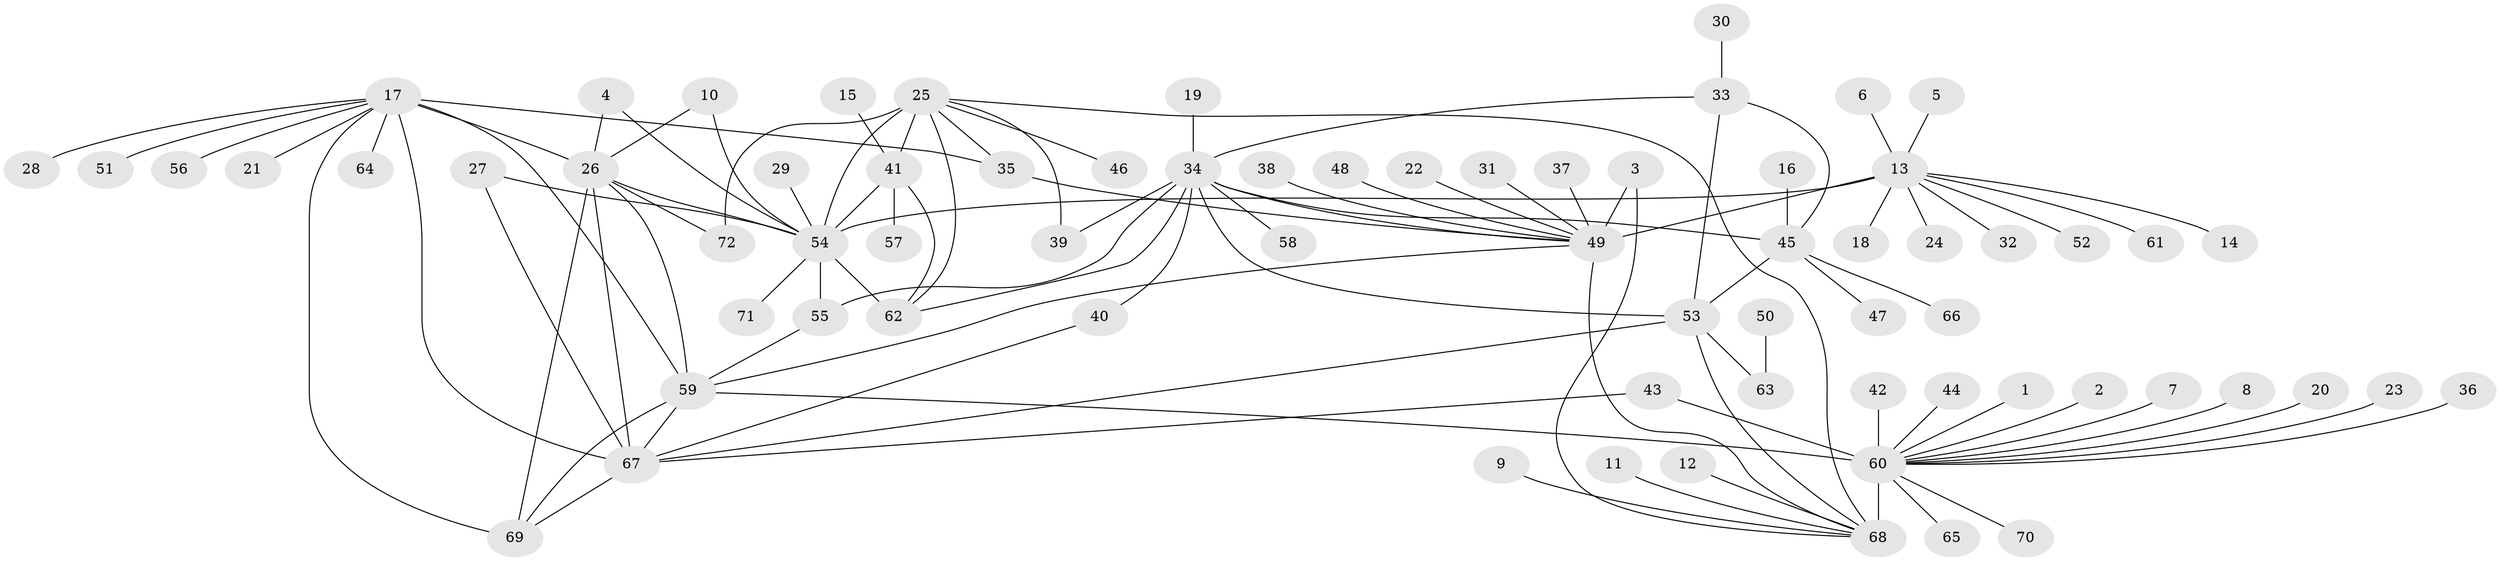 // original degree distribution, {8: 0.04895104895104895, 9: 0.055944055944055944, 11: 0.03496503496503497, 12: 0.02097902097902098, 7: 0.03496503496503497, 13: 0.013986013986013986, 10: 0.013986013986013986, 6: 0.006993006993006993, 14: 0.006993006993006993, 15: 0.006993006993006993, 3: 0.03496503496503497, 1: 0.6013986013986014, 2: 0.11888111888111888}
// Generated by graph-tools (version 1.1) at 2025/02/03/09/25 03:02:47]
// undirected, 72 vertices, 101 edges
graph export_dot {
graph [start="1"]
  node [color=gray90,style=filled];
  1;
  2;
  3;
  4;
  5;
  6;
  7;
  8;
  9;
  10;
  11;
  12;
  13;
  14;
  15;
  16;
  17;
  18;
  19;
  20;
  21;
  22;
  23;
  24;
  25;
  26;
  27;
  28;
  29;
  30;
  31;
  32;
  33;
  34;
  35;
  36;
  37;
  38;
  39;
  40;
  41;
  42;
  43;
  44;
  45;
  46;
  47;
  48;
  49;
  50;
  51;
  52;
  53;
  54;
  55;
  56;
  57;
  58;
  59;
  60;
  61;
  62;
  63;
  64;
  65;
  66;
  67;
  68;
  69;
  70;
  71;
  72;
  1 -- 60 [weight=1.0];
  2 -- 60 [weight=1.0];
  3 -- 49 [weight=1.0];
  3 -- 68 [weight=1.0];
  4 -- 26 [weight=1.0];
  4 -- 54 [weight=1.0];
  5 -- 13 [weight=1.0];
  6 -- 13 [weight=1.0];
  7 -- 60 [weight=1.0];
  8 -- 60 [weight=1.0];
  9 -- 68 [weight=1.0];
  10 -- 26 [weight=1.0];
  10 -- 54 [weight=1.0];
  11 -- 68 [weight=1.0];
  12 -- 68 [weight=1.0];
  13 -- 14 [weight=1.0];
  13 -- 18 [weight=1.0];
  13 -- 24 [weight=1.0];
  13 -- 32 [weight=1.0];
  13 -- 49 [weight=12.0];
  13 -- 52 [weight=1.0];
  13 -- 54 [weight=1.0];
  13 -- 61 [weight=1.0];
  15 -- 41 [weight=1.0];
  16 -- 45 [weight=1.0];
  17 -- 21 [weight=1.0];
  17 -- 26 [weight=3.0];
  17 -- 28 [weight=1.0];
  17 -- 35 [weight=1.0];
  17 -- 51 [weight=1.0];
  17 -- 56 [weight=1.0];
  17 -- 59 [weight=1.0];
  17 -- 64 [weight=1.0];
  17 -- 67 [weight=1.0];
  17 -- 69 [weight=1.0];
  19 -- 34 [weight=1.0];
  20 -- 60 [weight=1.0];
  22 -- 49 [weight=1.0];
  23 -- 60 [weight=1.0];
  25 -- 35 [weight=1.0];
  25 -- 39 [weight=1.0];
  25 -- 41 [weight=1.0];
  25 -- 46 [weight=1.0];
  25 -- 54 [weight=4.0];
  25 -- 62 [weight=1.0];
  25 -- 68 [weight=1.0];
  25 -- 72 [weight=1.0];
  26 -- 54 [weight=1.0];
  26 -- 59 [weight=3.0];
  26 -- 67 [weight=3.0];
  26 -- 69 [weight=3.0];
  26 -- 72 [weight=1.0];
  27 -- 54 [weight=1.0];
  27 -- 67 [weight=1.0];
  29 -- 54 [weight=1.0];
  30 -- 33 [weight=1.0];
  31 -- 49 [weight=1.0];
  33 -- 34 [weight=1.0];
  33 -- 45 [weight=3.0];
  33 -- 53 [weight=2.0];
  34 -- 39 [weight=1.0];
  34 -- 40 [weight=1.0];
  34 -- 45 [weight=3.0];
  34 -- 49 [weight=1.0];
  34 -- 53 [weight=2.0];
  34 -- 55 [weight=1.0];
  34 -- 58 [weight=1.0];
  34 -- 62 [weight=1.0];
  35 -- 49 [weight=1.0];
  36 -- 60 [weight=1.0];
  37 -- 49 [weight=1.0];
  38 -- 49 [weight=1.0];
  40 -- 67 [weight=1.0];
  41 -- 54 [weight=4.0];
  41 -- 57 [weight=1.0];
  41 -- 62 [weight=1.0];
  42 -- 60 [weight=1.0];
  43 -- 60 [weight=1.0];
  43 -- 67 [weight=1.0];
  44 -- 60 [weight=1.0];
  45 -- 47 [weight=1.0];
  45 -- 53 [weight=6.0];
  45 -- 66 [weight=1.0];
  48 -- 49 [weight=1.0];
  49 -- 59 [weight=1.0];
  49 -- 68 [weight=1.0];
  50 -- 63 [weight=1.0];
  53 -- 63 [weight=1.0];
  53 -- 67 [weight=1.0];
  53 -- 68 [weight=1.0];
  54 -- 55 [weight=1.0];
  54 -- 62 [weight=4.0];
  54 -- 71 [weight=1.0];
  55 -- 59 [weight=1.0];
  59 -- 60 [weight=1.0];
  59 -- 67 [weight=1.0];
  59 -- 69 [weight=1.0];
  60 -- 65 [weight=1.0];
  60 -- 68 [weight=12.0];
  60 -- 70 [weight=1.0];
  67 -- 69 [weight=1.0];
}
